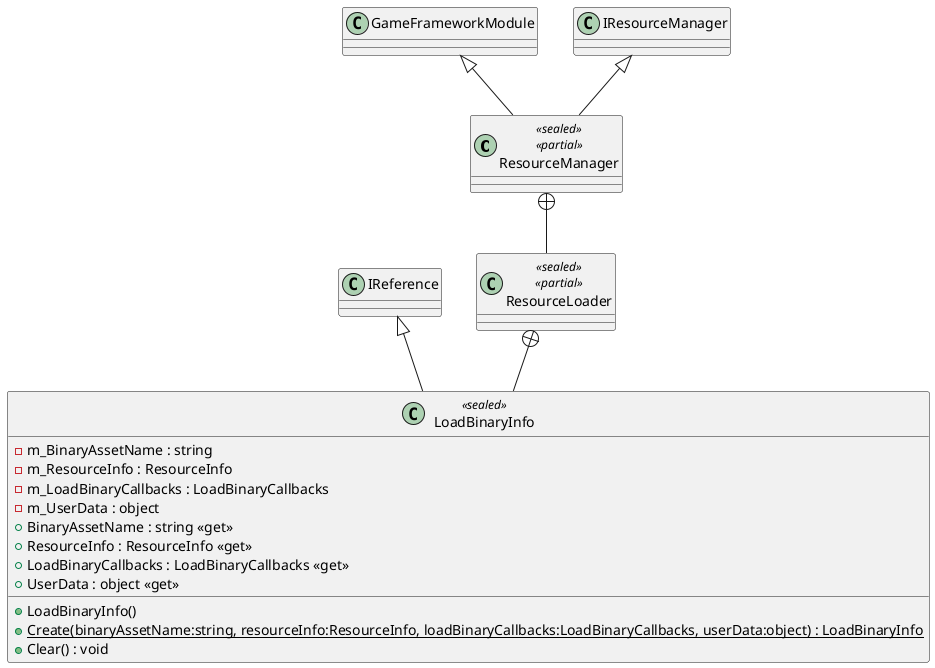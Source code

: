 @startuml
class ResourceManager <<sealed>> <<partial>> {
}
class ResourceLoader <<sealed>> <<partial>> {
}
class LoadBinaryInfo <<sealed>> {
    - m_BinaryAssetName : string
    - m_ResourceInfo : ResourceInfo
    - m_LoadBinaryCallbacks : LoadBinaryCallbacks
    - m_UserData : object
    + LoadBinaryInfo()
    + BinaryAssetName : string <<get>>
    + ResourceInfo : ResourceInfo <<get>>
    + LoadBinaryCallbacks : LoadBinaryCallbacks <<get>>
    + UserData : object <<get>>
    + {static} Create(binaryAssetName:string, resourceInfo:ResourceInfo, loadBinaryCallbacks:LoadBinaryCallbacks, userData:object) : LoadBinaryInfo
    + Clear() : void
}
GameFrameworkModule <|-- ResourceManager
IResourceManager <|-- ResourceManager
ResourceManager +-- ResourceLoader
ResourceLoader +-- LoadBinaryInfo
IReference <|-- LoadBinaryInfo
@enduml
